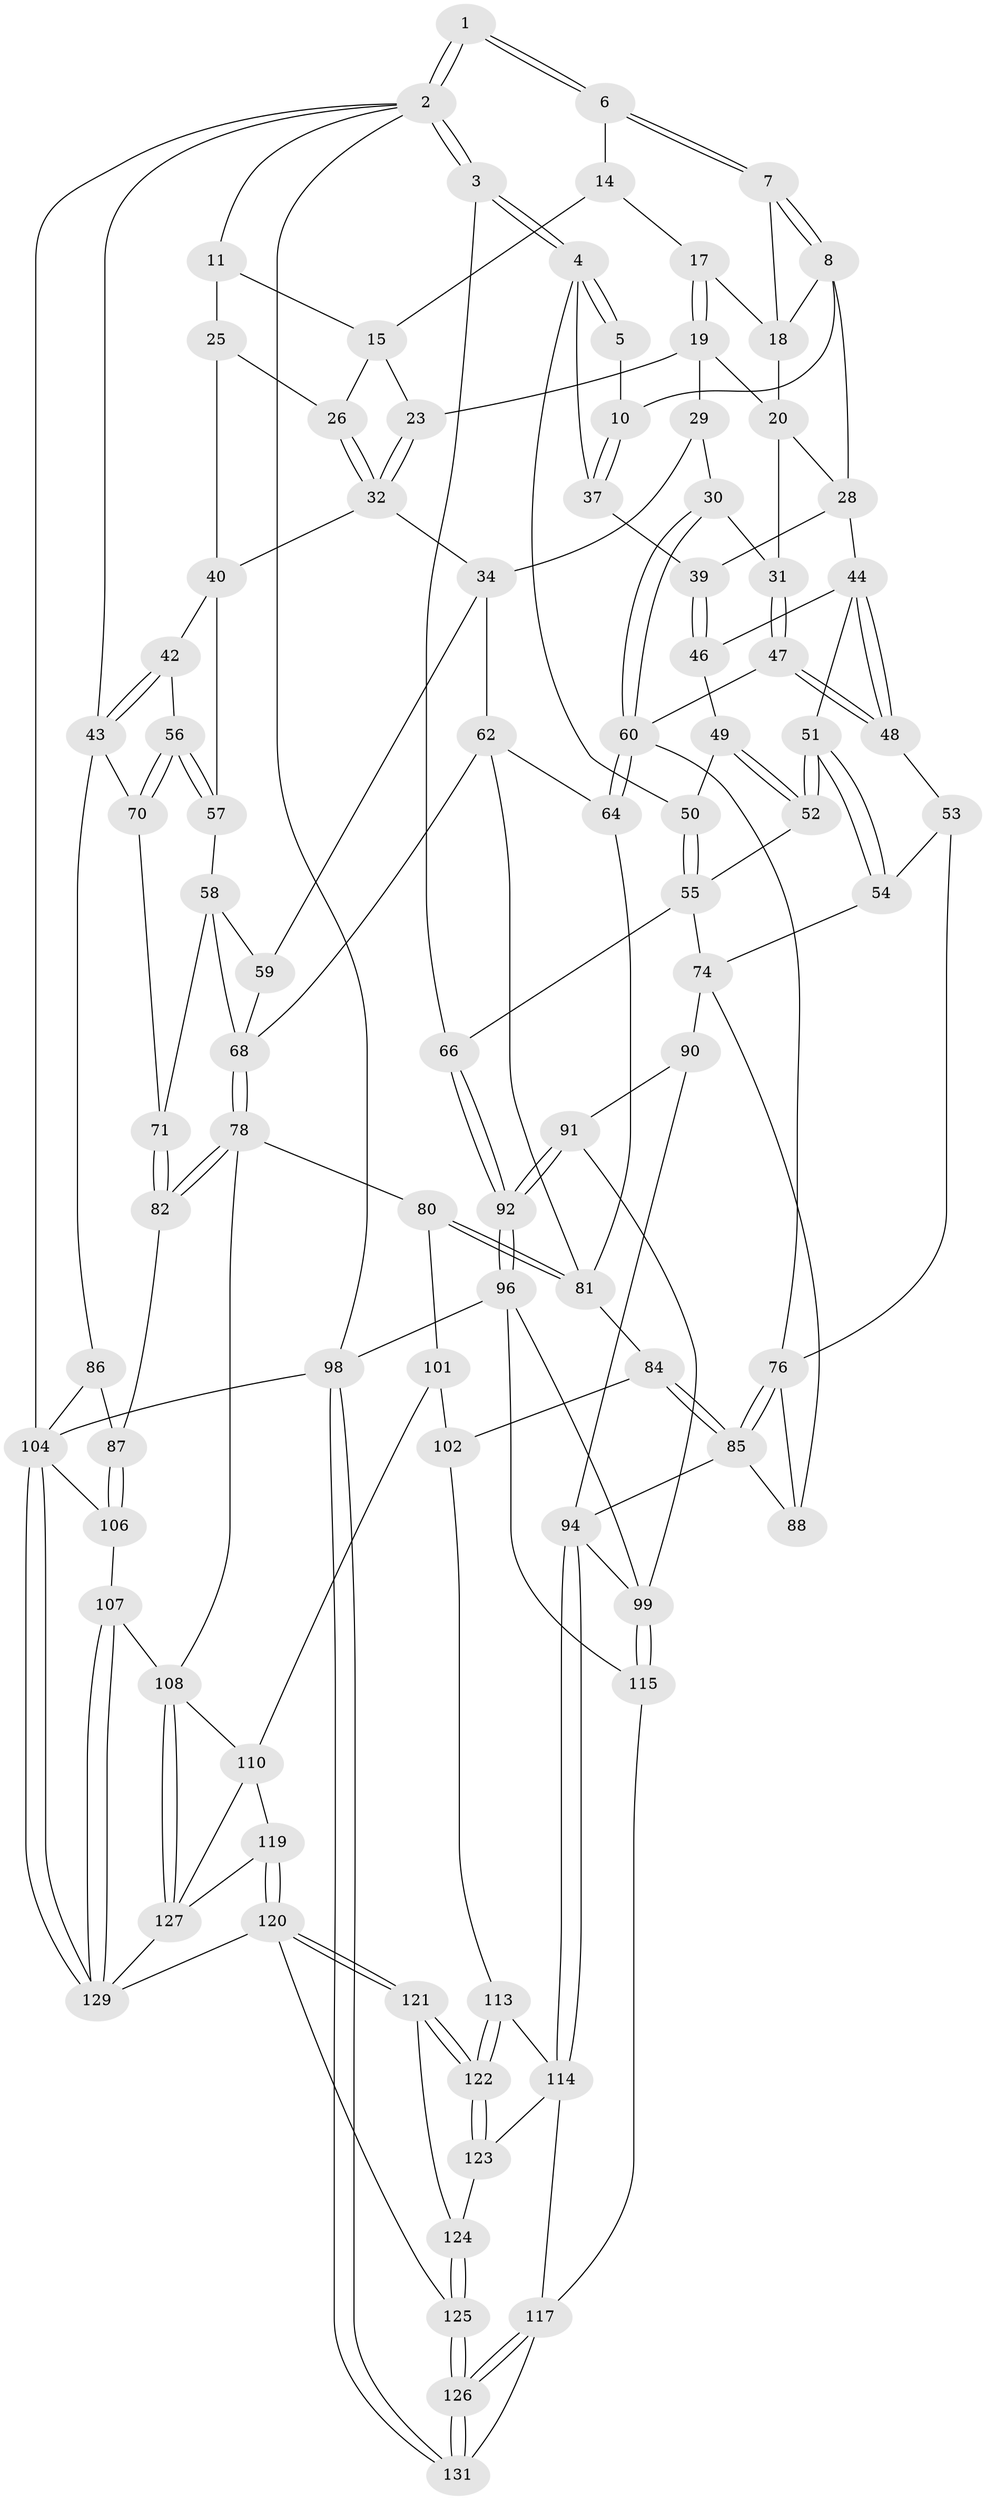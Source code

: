 // Generated by graph-tools (version 1.1) at 2025/52/02/27/25 19:52:43]
// undirected, 92 vertices, 205 edges
graph export_dot {
graph [start="1"]
  node [color=gray90,style=filled];
  1 [pos="+0.16585301445567882+0"];
  2 [pos="+0+0",super="+13"];
  3 [pos="+0+0.26739287277887624"];
  4 [pos="+0+0.24246817502414708",super="+36"];
  5 [pos="+0.12613575426948656+0"];
  6 [pos="+0.31704089116328055+0"];
  7 [pos="+0.3315897843951992+0"];
  8 [pos="+0.31502872379346314+0.042654238753456995",super="+9"];
  10 [pos="+0.11467232605510097+0.16167309808610106"];
  11 [pos="+0.7285180202932192+0",super="+12"];
  14 [pos="+0.4282506499645936+0",super="+16"];
  15 [pos="+0.6675918089212026+0.03964631945953841",super="+22"];
  17 [pos="+0.5022334551670674+0.07283983203294064"];
  18 [pos="+0.4518697453919708+0.04333975342532999",super="+21"];
  19 [pos="+0.5004795743253361+0.14727175395584427",super="+24"];
  20 [pos="+0.48047336258684953+0.1577460998947715",super="+27"];
  23 [pos="+0.6068949819746573+0.1648923231170216"];
  25 [pos="+0.808675685463445+0.18685957551196553"];
  26 [pos="+0.7846619356028016+0.17786864715896294"];
  28 [pos="+0.34246618943187274+0.21436836113209562",super="+38"];
  29 [pos="+0.5335457722621317+0.3208728078094349"];
  30 [pos="+0.5250844232697175+0.3187496375805941"];
  31 [pos="+0.4267955768891846+0.276308597118991"];
  32 [pos="+0.6615048173177104+0.27881593823209205",super="+33"];
  34 [pos="+0.6113075110956141+0.3618822176271523",super="+35"];
  37 [pos="+0.07294368202219845+0.19994513871729308"];
  39 [pos="+0.2027811790019708+0.2709137819657459"];
  40 [pos="+0.8161476123232003+0.20091305945036977",super="+41"];
  42 [pos="+1+0.18631010548701313"];
  43 [pos="+1+0.13353895848357963",super="+72"];
  44 [pos="+0.28387867950406154+0.27586125232296915",super="+45"];
  46 [pos="+0.2026807150457976+0.3404730119253407"];
  47 [pos="+0.3399432634773521+0.4487434417698206"];
  48 [pos="+0.2884782536533766+0.43252685850740497"];
  49 [pos="+0.16763309817535643+0.3374841982784401"];
  50 [pos="+0.06352340420975108+0.2959536024056047"];
  51 [pos="+0.24032612025685218+0.4233256734695132"];
  52 [pos="+0.16864232848168392+0.42416507638350553"];
  53 [pos="+0.2750200312397439+0.43404872764332214",super="+75"];
  54 [pos="+0.25054025466795377+0.4274044285957989",super="+73"];
  55 [pos="+0.16152404269305937+0.4249239679294945",super="+65"];
  56 [pos="+0.8606937194817232+0.3396818146465346"];
  57 [pos="+0.8544752424010437+0.3349835306056602"];
  58 [pos="+0.7401536904291229+0.39338956397782854",super="+67"];
  59 [pos="+0.7016125624393525+0.3926922927755256"];
  60 [pos="+0.38302722664074546+0.47280246173785145",super="+61"];
  62 [pos="+0.5580648601835511+0.4893404511254107",super="+63"];
  64 [pos="+0.5260340090817516+0.5094658594099157"];
  66 [pos="+0+0.3860368421670621"];
  68 [pos="+0.7409784781339065+0.520574477148148",super="+69"];
  70 [pos="+0.9240860121961294+0.4655522476467686"];
  71 [pos="+0.8869986489068834+0.48845937880722967"];
  74 [pos="+0.10025944100135223+0.5645767928083061",super="+89"];
  76 [pos="+0.33373334358316603+0.6168822231665737",super="+77"];
  78 [pos="+0.70766653128602+0.6715738890595278",super="+79"];
  80 [pos="+0.696887283893485+0.6717552061089923"];
  81 [pos="+0.6682700674782079+0.6486099324729631",super="+83"];
  82 [pos="+0.7883076307945723+0.6672935672126384"];
  84 [pos="+0.4333119178892752+0.6966413320817124"];
  85 [pos="+0.3446122652478684+0.649686994454731",super="+93"];
  86 [pos="+1+0.5794020986798409"];
  87 [pos="+0.8706712949140781+0.6988704458347739"];
  88 [pos="+0.1908416230279347+0.6329874955646254"];
  90 [pos="+0.0915668756384877+0.6317999340884127"];
  91 [pos="+0.07141187845008559+0.6514255800093441"];
  92 [pos="+0+0.6886900135587855"];
  94 [pos="+0.22489274393935588+0.7531779802160181",super="+95"];
  96 [pos="+0+0.780573229809327",super="+97"];
  98 [pos="+0+1"];
  99 [pos="+0.07541011091683204+0.7638786729176178",super="+100"];
  101 [pos="+0.6271067220721915+0.7167420885037605",super="+112"];
  102 [pos="+0.479610909671398+0.7407070708144634",super="+103"];
  104 [pos="+1+1",super="+105"];
  106 [pos="+0.8771273678656568+0.8283294261764539"];
  107 [pos="+0.8405695488471294+0.8764407803928471"];
  108 [pos="+0.7582455289737915+0.8727092821157147",super="+109"];
  110 [pos="+0.6538309407837258+0.8812503713972418",super="+111"];
  113 [pos="+0.4351012885420663+0.7462951547547502"];
  114 [pos="+0.22925282815372916+0.7923394331493364",super="+116"];
  115 [pos="+0.03867239167587658+0.8644221387192029"];
  117 [pos="+0.16972989486748313+0.8765847020741799",super="+118"];
  119 [pos="+0.48838723563509273+0.9748092378573054"];
  120 [pos="+0.45811699276172285+1",super="+132"];
  121 [pos="+0.43325065605725493+0.9585702379375749"];
  122 [pos="+0.38891353627265546+0.8739456244145035"];
  123 [pos="+0.24348018191853968+0.8482381846709436"];
  124 [pos="+0.26632053695796687+0.9438815066959809"];
  125 [pos="+0.28773026864892237+1"];
  126 [pos="+0.21334672270320512+1"];
  127 [pos="+0.7178356908887038+1",super="+128"];
  129 [pos="+1+1",super="+130"];
  131 [pos="+0.15721794613949594+1"];
  1 -- 2;
  1 -- 2;
  1 -- 6;
  1 -- 6;
  2 -- 3;
  2 -- 3;
  2 -- 98;
  2 -- 104;
  2 -- 43;
  2 -- 11;
  3 -- 4;
  3 -- 4;
  3 -- 66;
  4 -- 5;
  4 -- 5;
  4 -- 50;
  4 -- 37;
  5 -- 10;
  6 -- 7;
  6 -- 7;
  6 -- 14;
  7 -- 8;
  7 -- 8;
  7 -- 18;
  8 -- 10;
  8 -- 28;
  8 -- 18;
  10 -- 37;
  10 -- 37;
  11 -- 15;
  11 -- 25;
  14 -- 17;
  14 -- 15;
  15 -- 26;
  15 -- 23;
  17 -- 18;
  17 -- 19;
  17 -- 19;
  18 -- 20;
  19 -- 20;
  19 -- 29;
  19 -- 23;
  20 -- 28;
  20 -- 31;
  23 -- 32;
  23 -- 32;
  25 -- 26;
  25 -- 40;
  26 -- 32;
  26 -- 32;
  28 -- 44;
  28 -- 39;
  29 -- 30;
  29 -- 34;
  30 -- 31;
  30 -- 60;
  30 -- 60;
  31 -- 47;
  31 -- 47;
  32 -- 40;
  32 -- 34;
  34 -- 59;
  34 -- 62;
  37 -- 39;
  39 -- 46;
  39 -- 46;
  40 -- 42;
  40 -- 57;
  42 -- 43;
  42 -- 43;
  42 -- 56;
  43 -- 86;
  43 -- 70;
  44 -- 48;
  44 -- 48;
  44 -- 51;
  44 -- 46;
  46 -- 49;
  47 -- 48;
  47 -- 48;
  47 -- 60;
  48 -- 53;
  49 -- 50;
  49 -- 52;
  49 -- 52;
  50 -- 55;
  50 -- 55;
  51 -- 52;
  51 -- 52;
  51 -- 54;
  51 -- 54;
  52 -- 55;
  53 -- 54 [weight=2];
  53 -- 76;
  54 -- 74;
  55 -- 66;
  55 -- 74;
  56 -- 57;
  56 -- 57;
  56 -- 70;
  56 -- 70;
  57 -- 58;
  58 -- 59;
  58 -- 68;
  58 -- 71;
  59 -- 68;
  60 -- 64;
  60 -- 64;
  60 -- 76;
  62 -- 68;
  62 -- 64;
  62 -- 81;
  64 -- 81;
  66 -- 92;
  66 -- 92;
  68 -- 78;
  68 -- 78;
  70 -- 71;
  71 -- 82;
  71 -- 82;
  74 -- 88;
  74 -- 90;
  76 -- 85;
  76 -- 85;
  76 -- 88;
  78 -- 82;
  78 -- 82;
  78 -- 80;
  78 -- 108;
  80 -- 81;
  80 -- 81;
  80 -- 101;
  81 -- 84;
  82 -- 87;
  84 -- 85;
  84 -- 85;
  84 -- 102;
  85 -- 88;
  85 -- 94;
  86 -- 87;
  86 -- 104;
  87 -- 106;
  87 -- 106;
  90 -- 91;
  90 -- 94;
  91 -- 92;
  91 -- 92;
  91 -- 99;
  92 -- 96;
  92 -- 96;
  94 -- 114;
  94 -- 114;
  94 -- 99;
  96 -- 99;
  96 -- 98;
  96 -- 115;
  98 -- 131;
  98 -- 131;
  98 -- 104;
  99 -- 115;
  99 -- 115;
  101 -- 102 [weight=2];
  101 -- 110;
  102 -- 113;
  104 -- 129;
  104 -- 129;
  104 -- 106;
  106 -- 107;
  107 -- 108;
  107 -- 129;
  107 -- 129;
  108 -- 127;
  108 -- 127;
  108 -- 110;
  110 -- 119;
  110 -- 127;
  113 -- 114;
  113 -- 122;
  113 -- 122;
  114 -- 123;
  114 -- 117;
  115 -- 117;
  117 -- 126;
  117 -- 126;
  117 -- 131;
  119 -- 120;
  119 -- 120;
  119 -- 127;
  120 -- 121;
  120 -- 121;
  120 -- 125;
  120 -- 129;
  121 -- 122;
  121 -- 122;
  121 -- 124;
  122 -- 123;
  122 -- 123;
  123 -- 124;
  124 -- 125;
  124 -- 125;
  125 -- 126;
  125 -- 126;
  126 -- 131;
  126 -- 131;
  127 -- 129;
}
